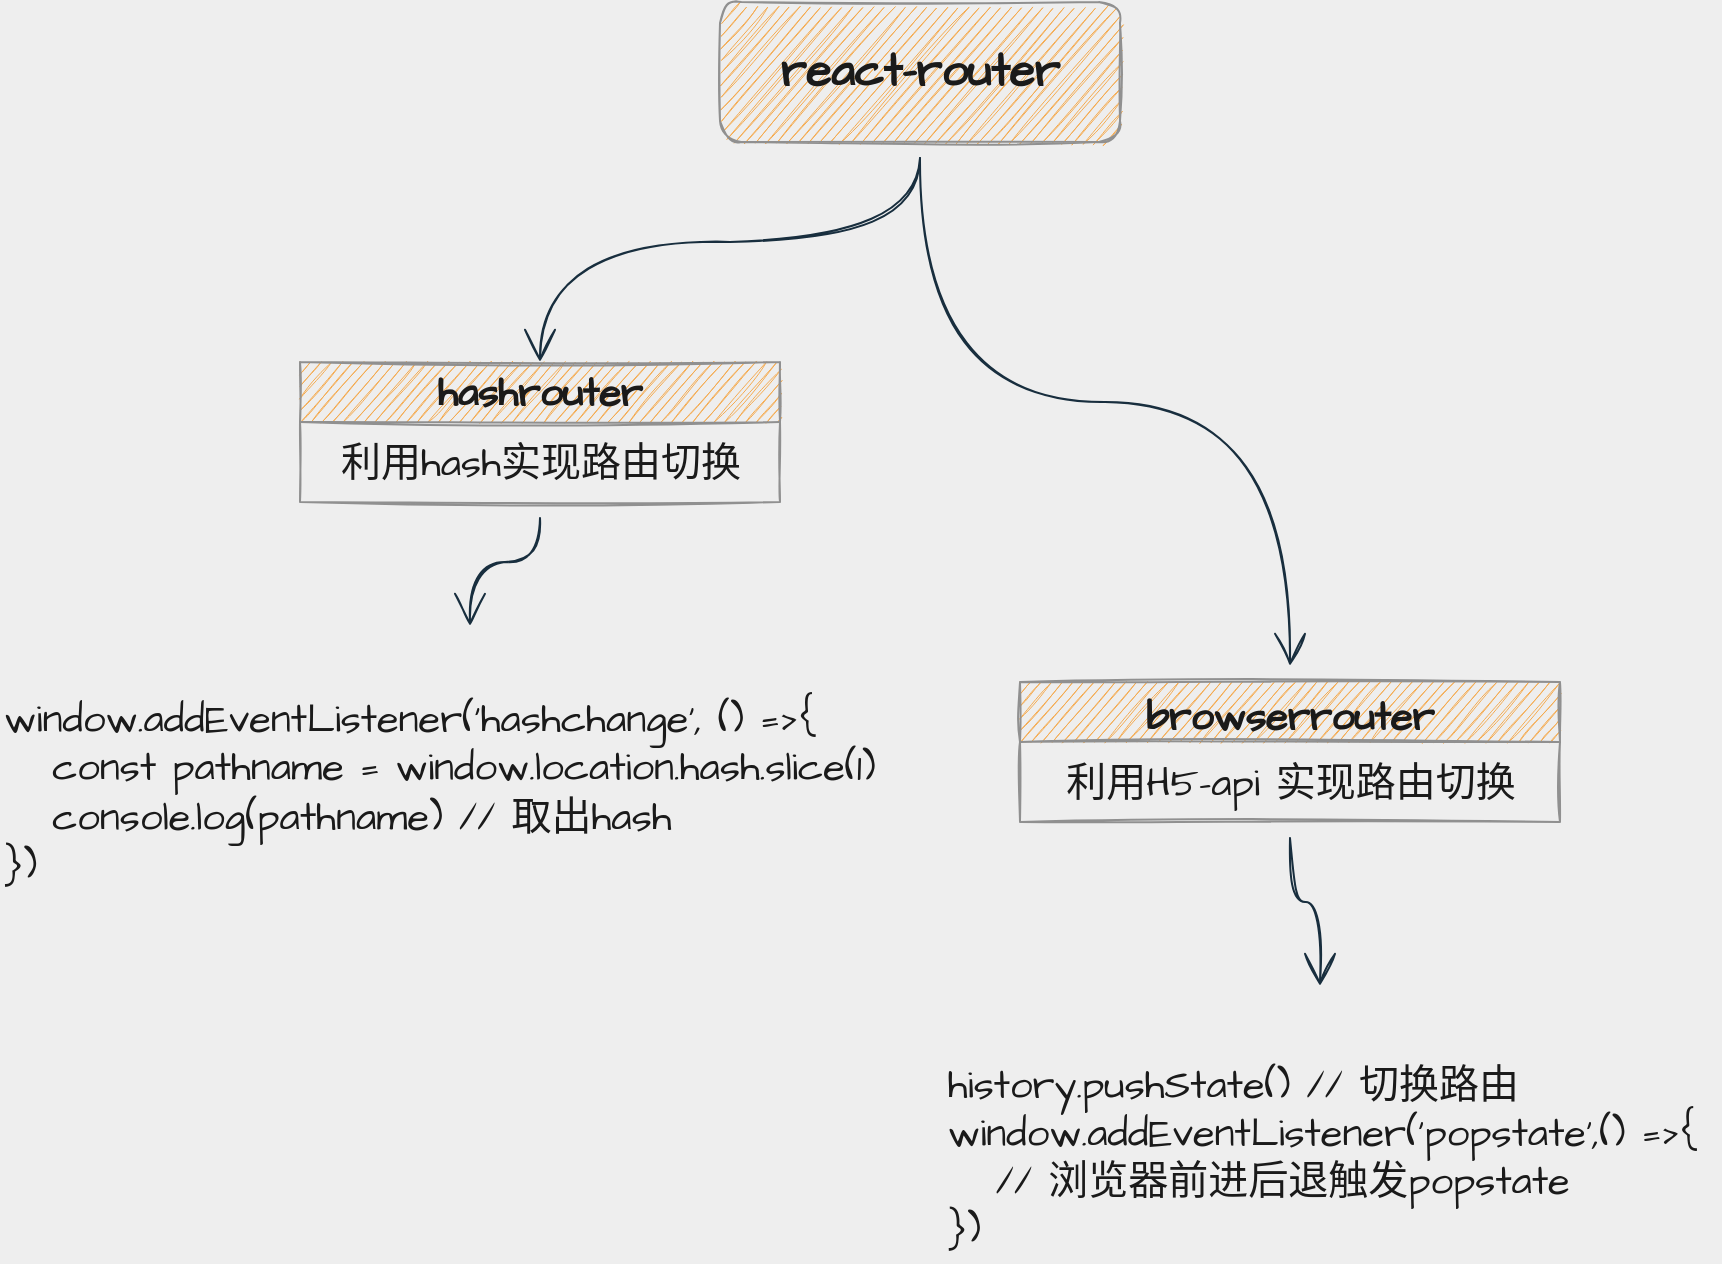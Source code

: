 <mxfile version="20.2.3" type="device"><diagram id="0XdDo9qY4X3967DNstN3" name="第 1 页"><mxGraphModel dx="1725" dy="1091" grid="1" gridSize="10" guides="1" tooltips="1" connect="1" arrows="1" fold="1" page="1" pageScale="1" pageWidth="1200" pageHeight="1920" background="#EEEEEE" math="0" shadow="0"><root><mxCell id="0"/><mxCell id="1" parent="0"/><mxCell id="39PVFLU2tT-WWotfHQjw-28" style="edgeStyle=orthogonalEdgeStyle;curved=1;rounded=0;sketch=1;hachureGap=4;orthogonalLoop=1;jettySize=auto;html=1;fontFamily=Tahoma;fontSize=16;fontColor=#1A1A1A;endArrow=open;startSize=14;endSize=14;sourcePerimeterSpacing=8;targetPerimeterSpacing=8;strokeColor=#182E3E;" edge="1" parent="1" source="39PVFLU2tT-WWotfHQjw-3" target="39PVFLU2tT-WWotfHQjw-12"><mxGeometry relative="1" as="geometry"/></mxCell><mxCell id="39PVFLU2tT-WWotfHQjw-29" style="edgeStyle=orthogonalEdgeStyle;curved=1;rounded=0;sketch=1;hachureGap=4;orthogonalLoop=1;jettySize=auto;html=1;entryX=0.5;entryY=0;entryDx=0;entryDy=0;fontFamily=Tahoma;fontSize=16;fontColor=#1A1A1A;endArrow=open;startSize=14;endSize=14;sourcePerimeterSpacing=8;targetPerimeterSpacing=8;strokeColor=#182E3E;" edge="1" parent="1" source="39PVFLU2tT-WWotfHQjw-3" target="39PVFLU2tT-WWotfHQjw-10"><mxGeometry relative="1" as="geometry"/></mxCell><mxCell id="39PVFLU2tT-WWotfHQjw-3" value="&lt;b&gt;&lt;font style=&quot;font-size: 23px;&quot;&gt;react-router&lt;/font&gt;&lt;/b&gt;" style="rounded=1;whiteSpace=wrap;html=1;sketch=1;hachureGap=4;fontFamily=Architects Daughter;fontSource=https%3A%2F%2Ffonts.googleapis.com%2Fcss%3Ffamily%3DArchitects%2BDaughter;fontSize=20;fillColor=#F5AB50;strokeColor=#909090;fontColor=#1A1A1A;" vertex="1" parent="1"><mxGeometry x="520" y="120" width="200" height="70" as="geometry"/></mxCell><mxCell id="39PVFLU2tT-WWotfHQjw-10" value="hashrouter" style="swimlane;sketch=1;hachureGap=4;fontFamily=Architects Daughter;fontSource=https%3A%2F%2Ffonts.googleapis.com%2Fcss%3Ffamily%3DArchitects%2BDaughter;fontSize=20;fillColor=#F5AB50;strokeColor=#909090;fontColor=#1A1A1A;whiteSpace=wrap;html=1;startSize=30;" vertex="1" parent="1"><mxGeometry x="310" y="300" width="240" height="70" as="geometry"><mxRectangle x="120" y="200" width="140" height="40" as="alternateBounds"/></mxGeometry></mxCell><mxCell id="39PVFLU2tT-WWotfHQjw-13" value="利用hash实现路由切换" style="text;html=1;align=center;verticalAlign=middle;resizable=0;points=[];autosize=1;strokeColor=none;fillColor=none;fontSize=20;fontFamily=Architects Daughter;fontSource=https%3A%2F%2Ffonts.googleapis.com%2Fcss%3Ffamily%3DArchitects%2BDaughter;fontColor=#1A1A1A;" vertex="1" parent="39PVFLU2tT-WWotfHQjw-10"><mxGeometry x="10" y="30" width="220" height="40" as="geometry"/></mxCell><mxCell id="39PVFLU2tT-WWotfHQjw-12" value="browserrouter" style="swimlane;sketch=1;hachureGap=4;fontFamily=Architects Daughter;fontSource=https%3A%2F%2Ffonts.googleapis.com%2Fcss%3Ffamily%3DArchitects%2BDaughter;fontSize=20;fillColor=#F5AB50;strokeColor=#909090;fontColor=#1A1A1A;startSize=30;" vertex="1" parent="1"><mxGeometry x="670" y="460" width="270" height="70" as="geometry"/></mxCell><mxCell id="39PVFLU2tT-WWotfHQjw-19" value="利用H5-api 实现路由切换" style="text;html=1;align=center;verticalAlign=middle;resizable=0;points=[];autosize=1;strokeColor=none;fillColor=none;fontSize=20;fontFamily=Architects Daughter;fontColor=#1A1A1A;" vertex="1" parent="39PVFLU2tT-WWotfHQjw-12"><mxGeometry x="10" y="30" width="250" height="40" as="geometry"/></mxCell><mxCell id="39PVFLU2tT-WWotfHQjw-25" value="window.addEventListener('hashchange', () =&amp;gt;{&lt;br&gt;&amp;nbsp; &amp;nbsp;const pathname = window.location.hash.slice(1)&lt;br&gt;&amp;nbsp; &amp;nbsp;console.log(pathname) // &lt;font face=&quot;Tahoma&quot;&gt;取出&lt;/font&gt;hash&lt;br&gt;})" style="text;html=1;strokeColor=none;fillColor=none;align=left;verticalAlign=middle;whiteSpace=wrap;rounded=0;sketch=1;hachureGap=4;fontFamily=Architects Daughter;fontSource=https%3A%2F%2Ffonts.googleapis.com%2Fcss%3Ffamily%3DArchitects%2BDaughter;fontSize=20;fontColor=#1A1A1A;horizontal=1;" vertex="1" parent="1"><mxGeometry x="160" y="440" width="470" height="150" as="geometry"/></mxCell><mxCell id="39PVFLU2tT-WWotfHQjw-27" value="" style="edgeStyle=orthogonalEdgeStyle;curved=1;rounded=0;sketch=1;hachureGap=4;orthogonalLoop=1;jettySize=auto;html=1;fontFamily=Tahoma;fontSize=16;fontColor=#1A1A1A;endArrow=open;startSize=14;endSize=14;sourcePerimeterSpacing=8;targetPerimeterSpacing=8;strokeColor=#182E3E;" edge="1" parent="1" source="39PVFLU2tT-WWotfHQjw-13" target="39PVFLU2tT-WWotfHQjw-25"><mxGeometry relative="1" as="geometry"/></mxCell><mxCell id="39PVFLU2tT-WWotfHQjw-31" value="&lt;br&gt;&lt;div style=&quot;text-align: left;&quot;&gt;history.pushState() // 切换路由&lt;/div&gt;window.addEventListener('popstate',() =&amp;gt;{&lt;br&gt;&lt;div style=&quot;text-align: left;&quot;&gt;&amp;nbsp; &amp;nbsp;// 浏览器前进后退触发popstate&lt;br&gt;&lt;/div&gt;&lt;div style=&quot;text-align: left;&quot;&gt;&lt;span style=&quot;background-color: initial;&quot;&gt;})&lt;/span&gt;&lt;/div&gt;" style="text;html=1;align=center;verticalAlign=middle;resizable=0;points=[];autosize=1;strokeColor=none;fillColor=none;fontSize=20;fontFamily=Architects Daughter;fontColor=#1A1A1A;fontSource=https%3A%2F%2Ffonts.googleapis.com%2Fcss%3Ffamily%3DArchitects%2BDaughter;" vertex="1" parent="1"><mxGeometry x="620" y="620" width="400" height="130" as="geometry"/></mxCell><mxCell id="39PVFLU2tT-WWotfHQjw-32" value="" style="edgeStyle=orthogonalEdgeStyle;curved=1;rounded=0;sketch=1;hachureGap=4;orthogonalLoop=1;jettySize=auto;html=1;fontFamily=Tahoma;fontSize=16;fontColor=#1A1A1A;endArrow=open;startSize=14;endSize=14;sourcePerimeterSpacing=8;targetPerimeterSpacing=8;strokeColor=#182E3E;" edge="1" parent="1" source="39PVFLU2tT-WWotfHQjw-19" target="39PVFLU2tT-WWotfHQjw-31"><mxGeometry relative="1" as="geometry"/></mxCell></root></mxGraphModel></diagram></mxfile>